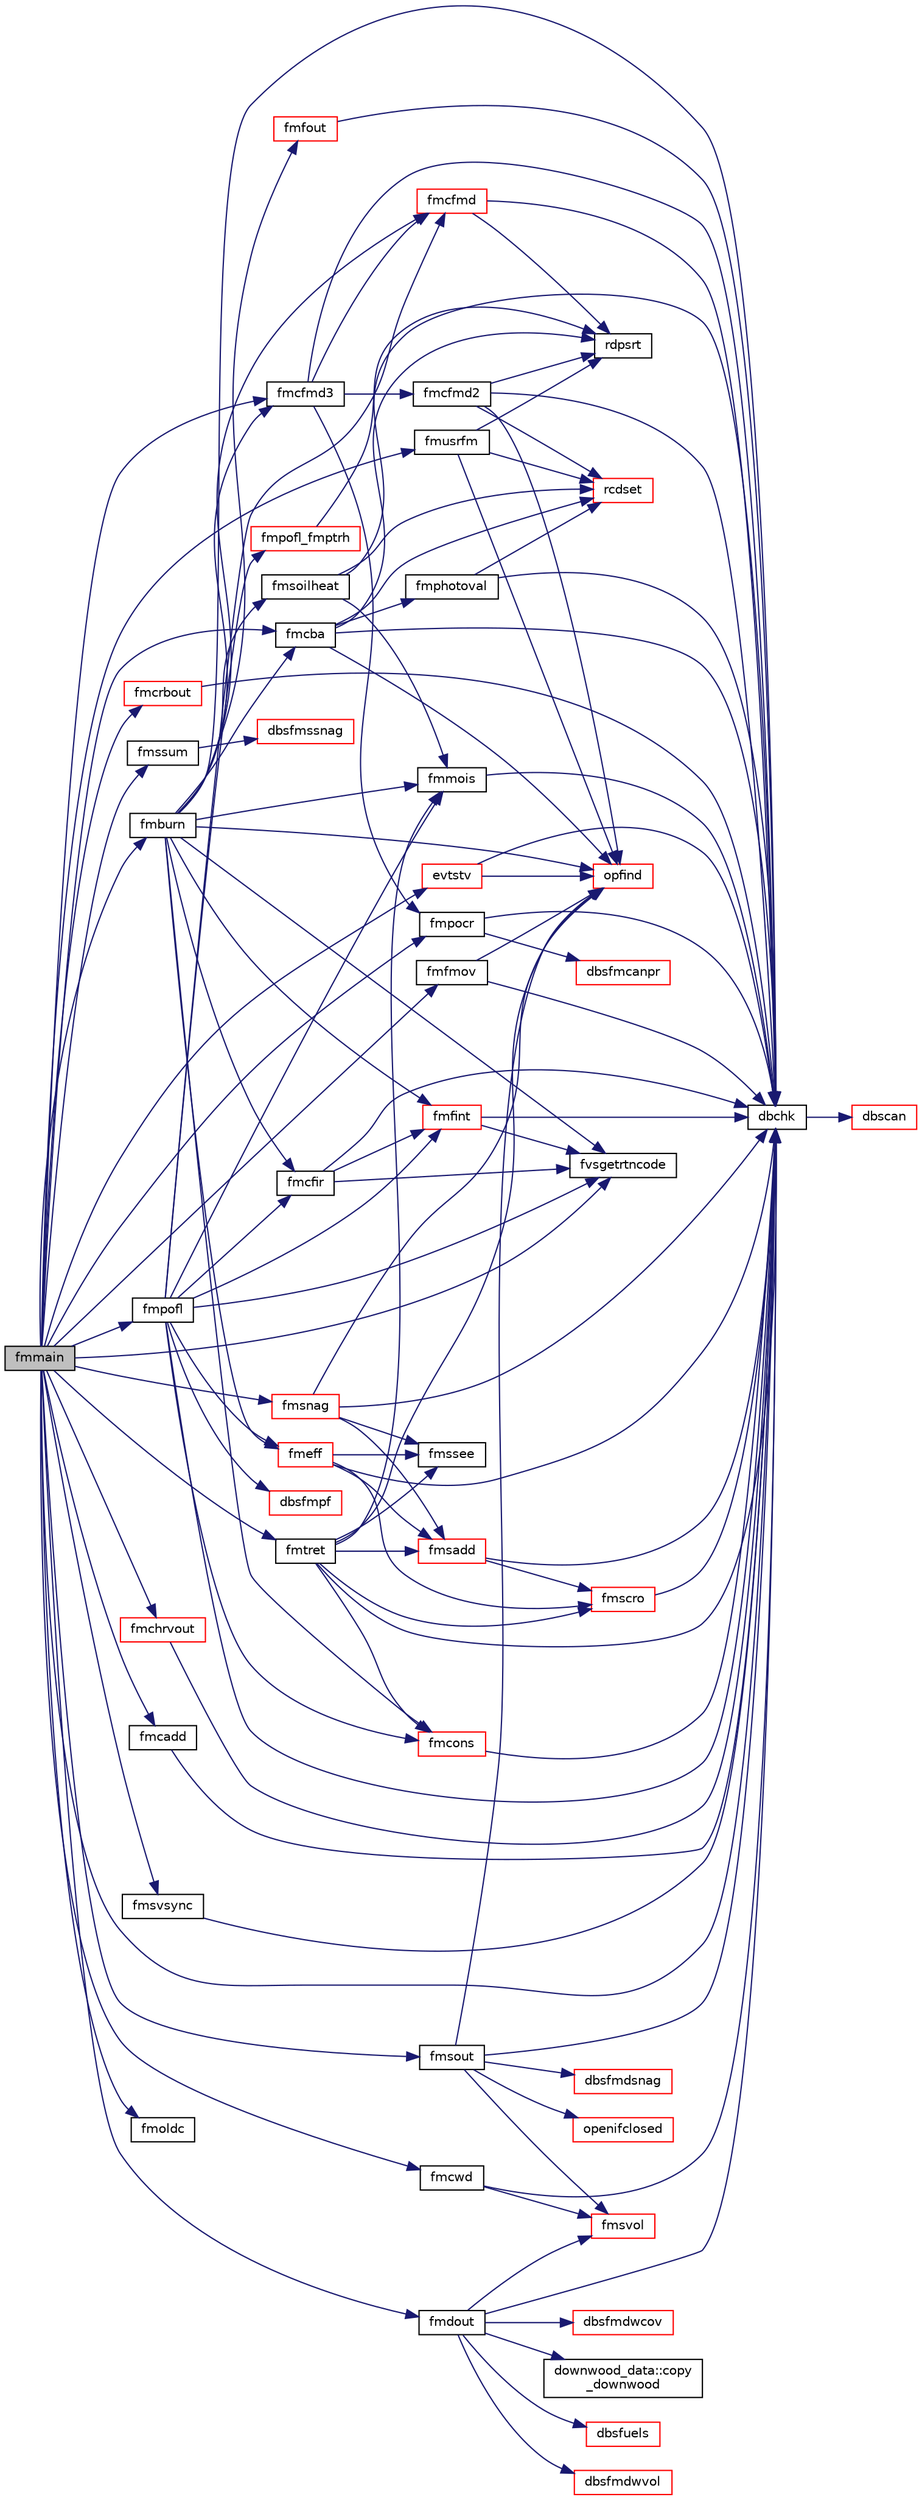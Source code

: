 digraph "fmmain"
{
  edge [fontname="Helvetica",fontsize="10",labelfontname="Helvetica",labelfontsize="10"];
  node [fontname="Helvetica",fontsize="10",shape=record];
  rankdir="LR";
  Node1 [label="fmmain",height=0.2,width=0.4,color="black", fillcolor="grey75", style="filled", fontcolor="black"];
  Node1 -> Node2 [color="midnightblue",fontsize="10",style="solid",fontname="Helvetica"];
  Node2 [label="dbchk",height=0.2,width=0.4,color="black", fillcolor="white", style="filled",URL="$dbchk_8f.html#a50e82b8d87ebaeb63d8e1abab05bc20b"];
  Node2 -> Node3 [color="midnightblue",fontsize="10",style="solid",fontname="Helvetica"];
  Node3 [label="dbscan",height=0.2,width=0.4,color="red", fillcolor="white", style="filled",URL="$dbscan_8f.html#a18f1eb65a1dbf6141e44b1ac4a10757e"];
  Node1 -> Node4 [color="midnightblue",fontsize="10",style="solid",fontname="Helvetica"];
  Node4 [label="fmcba",height=0.2,width=0.4,color="black", fillcolor="white", style="filled",URL="$fmcba_8f.html#a55eeed9d4c7dea04a8a08fb63fca5f31"];
  Node4 -> Node2 [color="midnightblue",fontsize="10",style="solid",fontname="Helvetica"];
  Node4 -> Node5 [color="midnightblue",fontsize="10",style="solid",fontname="Helvetica"];
  Node5 [label="rdpsrt",height=0.2,width=0.4,color="black", fillcolor="white", style="filled",URL="$rdpsrt_8f.html#a0f0c79b72af19ed56f74ee89ecae6877"];
  Node4 -> Node6 [color="midnightblue",fontsize="10",style="solid",fontname="Helvetica"];
  Node6 [label="rcdset",height=0.2,width=0.4,color="red", fillcolor="white", style="filled",URL="$rcdset_8f.html#a1dba8a40ee085d920a3ebb27fcd34a59"];
  Node4 -> Node7 [color="midnightblue",fontsize="10",style="solid",fontname="Helvetica"];
  Node7 [label="opfind",height=0.2,width=0.4,color="red", fillcolor="white", style="filled",URL="$opfind_8f.html#a324ef558c0f597354b656e718563559e"];
  Node4 -> Node8 [color="midnightblue",fontsize="10",style="solid",fontname="Helvetica"];
  Node8 [label="fmphotoval",height=0.2,width=0.4,color="black", fillcolor="white", style="filled",URL="$fmphotoval_8f.html#a55aeaa4a7f1eba117932e26fcbe74bf0"];
  Node8 -> Node2 [color="midnightblue",fontsize="10",style="solid",fontname="Helvetica"];
  Node8 -> Node6 [color="midnightblue",fontsize="10",style="solid",fontname="Helvetica"];
  Node1 -> Node9 [color="midnightblue",fontsize="10",style="solid",fontname="Helvetica"];
  Node9 [label="fmtret",height=0.2,width=0.4,color="black", fillcolor="white", style="filled",URL="$fmtret_8f.html#a437edfc5197bf3427c5ae62f9f2ae61e"];
  Node9 -> Node2 [color="midnightblue",fontsize="10",style="solid",fontname="Helvetica"];
  Node9 -> Node7 [color="midnightblue",fontsize="10",style="solid",fontname="Helvetica"];
  Node9 -> Node10 [color="midnightblue",fontsize="10",style="solid",fontname="Helvetica"];
  Node10 [label="fmmois",height=0.2,width=0.4,color="black", fillcolor="white", style="filled",URL="$fmmois_8f.html#a70a15415872684b71cac8ce0ae6ae125"];
  Node10 -> Node2 [color="midnightblue",fontsize="10",style="solid",fontname="Helvetica"];
  Node9 -> Node11 [color="midnightblue",fontsize="10",style="solid",fontname="Helvetica"];
  Node11 [label="fmcons",height=0.2,width=0.4,color="red", fillcolor="white", style="filled",URL="$fmcons_8f.html#a2c925b5af3f61f3b1732d10b64630c32"];
  Node11 -> Node2 [color="midnightblue",fontsize="10",style="solid",fontname="Helvetica"];
  Node9 -> Node12 [color="midnightblue",fontsize="10",style="solid",fontname="Helvetica"];
  Node12 [label="fmssee",height=0.2,width=0.4,color="black", fillcolor="white", style="filled",URL="$fmssee_8f.html#ab0b3b363097a6c4fa4b6ad46333d37b0"];
  Node9 -> Node13 [color="midnightblue",fontsize="10",style="solid",fontname="Helvetica"];
  Node13 [label="fmscro",height=0.2,width=0.4,color="red", fillcolor="white", style="filled",URL="$fmscro_8f.html#ae84b5894749bdd8bdf55e3d18265708a"];
  Node13 -> Node2 [color="midnightblue",fontsize="10",style="solid",fontname="Helvetica"];
  Node9 -> Node14 [color="midnightblue",fontsize="10",style="solid",fontname="Helvetica"];
  Node14 [label="fmsadd",height=0.2,width=0.4,color="red", fillcolor="white", style="filled",URL="$fmsadd_8f.html#a37af25b320195128a545b249dda1a0ae"];
  Node14 -> Node2 [color="midnightblue",fontsize="10",style="solid",fontname="Helvetica"];
  Node14 -> Node13 [color="midnightblue",fontsize="10",style="solid",fontname="Helvetica"];
  Node1 -> Node15 [color="midnightblue",fontsize="10",style="solid",fontname="Helvetica"];
  Node15 [label="fmfmov",height=0.2,width=0.4,color="black", fillcolor="white", style="filled",URL="$fmtret_8f.html#a1cdad12a9d38579793be23613514b9fe"];
  Node15 -> Node2 [color="midnightblue",fontsize="10",style="solid",fontname="Helvetica"];
  Node15 -> Node7 [color="midnightblue",fontsize="10",style="solid",fontname="Helvetica"];
  Node1 -> Node16 [color="midnightblue",fontsize="10",style="solid",fontname="Helvetica"];
  Node16 [label="fmusrfm",height=0.2,width=0.4,color="black", fillcolor="white", style="filled",URL="$fmusrfm_8f.html#a28d6131f3e300ce30fcae89c9912c965"];
  Node16 -> Node7 [color="midnightblue",fontsize="10",style="solid",fontname="Helvetica"];
  Node16 -> Node5 [color="midnightblue",fontsize="10",style="solid",fontname="Helvetica"];
  Node16 -> Node6 [color="midnightblue",fontsize="10",style="solid",fontname="Helvetica"];
  Node1 -> Node17 [color="midnightblue",fontsize="10",style="solid",fontname="Helvetica"];
  Node17 [label="fmburn",height=0.2,width=0.4,color="black", fillcolor="white", style="filled",URL="$fmburn_8f.html#a0ae17b93ad36b819a1046bb3d8ac1e8d"];
  Node17 -> Node2 [color="midnightblue",fontsize="10",style="solid",fontname="Helvetica"];
  Node17 -> Node7 [color="midnightblue",fontsize="10",style="solid",fontname="Helvetica"];
  Node17 -> Node18 [color="midnightblue",fontsize="10",style="solid",fontname="Helvetica"];
  Node18 [label="fmfout",height=0.2,width=0.4,color="red", fillcolor="white", style="filled",URL="$fmfout_8f.html#aa194a6b656a0ef1b92f3f4f7d68b776a"];
  Node18 -> Node2 [color="midnightblue",fontsize="10",style="solid",fontname="Helvetica"];
  Node17 -> Node19 [color="midnightblue",fontsize="10",style="solid",fontname="Helvetica"];
  Node19 [label="fmcfmd3",height=0.2,width=0.4,color="black", fillcolor="white", style="filled",URL="$fmcfmd2_8f.html#a34ccf68ab7bf7eb21d8d8f5c87cfa95e"];
  Node19 -> Node2 [color="midnightblue",fontsize="10",style="solid",fontname="Helvetica"];
  Node19 -> Node20 [color="midnightblue",fontsize="10",style="solid",fontname="Helvetica"];
  Node20 [label="fmpocr",height=0.2,width=0.4,color="black", fillcolor="white", style="filled",URL="$fmpocr_8f.html#a3fdecf829db3ffe9c4ea6c95e450d1f2"];
  Node20 -> Node2 [color="midnightblue",fontsize="10",style="solid",fontname="Helvetica"];
  Node20 -> Node21 [color="midnightblue",fontsize="10",style="solid",fontname="Helvetica"];
  Node21 [label="dbsfmcanpr",height=0.2,width=0.4,color="red", fillcolor="white", style="filled",URL="$dbsfmcanpr_8f.html#aec1fdbeb0b90e6a2a2416e2a3316d937"];
  Node19 -> Node22 [color="midnightblue",fontsize="10",style="solid",fontname="Helvetica"];
  Node22 [label="fmcfmd",height=0.2,width=0.4,color="red", fillcolor="white", style="filled",URL="$fmcfmd_8f.html#ac4c66223d8d94d2b16230f8fd2df4cc7"];
  Node22 -> Node2 [color="midnightblue",fontsize="10",style="solid",fontname="Helvetica"];
  Node22 -> Node5 [color="midnightblue",fontsize="10",style="solid",fontname="Helvetica"];
  Node19 -> Node23 [color="midnightblue",fontsize="10",style="solid",fontname="Helvetica"];
  Node23 [label="fmcfmd2",height=0.2,width=0.4,color="black", fillcolor="white", style="filled",URL="$fmcfmd2_8f.html#acc64ac4398e1ef22708b8b39b75b4646"];
  Node23 -> Node2 [color="midnightblue",fontsize="10",style="solid",fontname="Helvetica"];
  Node23 -> Node7 [color="midnightblue",fontsize="10",style="solid",fontname="Helvetica"];
  Node23 -> Node5 [color="midnightblue",fontsize="10",style="solid",fontname="Helvetica"];
  Node23 -> Node6 [color="midnightblue",fontsize="10",style="solid",fontname="Helvetica"];
  Node17 -> Node10 [color="midnightblue",fontsize="10",style="solid",fontname="Helvetica"];
  Node17 -> Node22 [color="midnightblue",fontsize="10",style="solid",fontname="Helvetica"];
  Node17 -> Node24 [color="midnightblue",fontsize="10",style="solid",fontname="Helvetica"];
  Node24 [label="fmfint",height=0.2,width=0.4,color="red", fillcolor="white", style="filled",URL="$fmfint_8f.html#a1bab82218c888feb18a43293e9225038"];
  Node24 -> Node2 [color="midnightblue",fontsize="10",style="solid",fontname="Helvetica"];
  Node24 -> Node25 [color="midnightblue",fontsize="10",style="solid",fontname="Helvetica"];
  Node25 [label="fvsgetrtncode",height=0.2,width=0.4,color="black", fillcolor="white", style="filled",URL="$cmdline_8f.html#a0772cb6ab1daa15981fb8fcb46971c27"];
  Node17 -> Node25 [color="midnightblue",fontsize="10",style="solid",fontname="Helvetica"];
  Node17 -> Node26 [color="midnightblue",fontsize="10",style="solid",fontname="Helvetica"];
  Node26 [label="fmcfir",height=0.2,width=0.4,color="black", fillcolor="white", style="filled",URL="$fmcfir_8f.html#af33373407c7cf85c3feee32908cf836e"];
  Node26 -> Node2 [color="midnightblue",fontsize="10",style="solid",fontname="Helvetica"];
  Node26 -> Node24 [color="midnightblue",fontsize="10",style="solid",fontname="Helvetica"];
  Node26 -> Node25 [color="midnightblue",fontsize="10",style="solid",fontname="Helvetica"];
  Node17 -> Node4 [color="midnightblue",fontsize="10",style="solid",fontname="Helvetica"];
  Node17 -> Node27 [color="midnightblue",fontsize="10",style="solid",fontname="Helvetica"];
  Node27 [label="fmsoilheat",height=0.2,width=0.4,color="black", fillcolor="white", style="filled",URL="$fmsoilheat_8f.html#ad84e955966e8442bf5b21bcc93a4c3ac"];
  Node27 -> Node2 [color="midnightblue",fontsize="10",style="solid",fontname="Helvetica"];
  Node27 -> Node10 [color="midnightblue",fontsize="10",style="solid",fontname="Helvetica"];
  Node27 -> Node6 [color="midnightblue",fontsize="10",style="solid",fontname="Helvetica"];
  Node17 -> Node28 [color="midnightblue",fontsize="10",style="solid",fontname="Helvetica"];
  Node28 [label="fmeff",height=0.2,width=0.4,color="red", fillcolor="white", style="filled",URL="$fmeff_8f.html#a028598b1fd7c05cc12ce035b1497a613"];
  Node28 -> Node2 [color="midnightblue",fontsize="10",style="solid",fontname="Helvetica"];
  Node28 -> Node13 [color="midnightblue",fontsize="10",style="solid",fontname="Helvetica"];
  Node28 -> Node12 [color="midnightblue",fontsize="10",style="solid",fontname="Helvetica"];
  Node28 -> Node14 [color="midnightblue",fontsize="10",style="solid",fontname="Helvetica"];
  Node17 -> Node11 [color="midnightblue",fontsize="10",style="solid",fontname="Helvetica"];
  Node1 -> Node29 [color="midnightblue",fontsize="10",style="solid",fontname="Helvetica"];
  Node29 [label="fmsout",height=0.2,width=0.4,color="black", fillcolor="white", style="filled",URL="$fmsout_8f.html#af40a1137dcb73d551b66a1cad7b6083f"];
  Node29 -> Node2 [color="midnightblue",fontsize="10",style="solid",fontname="Helvetica"];
  Node29 -> Node7 [color="midnightblue",fontsize="10",style="solid",fontname="Helvetica"];
  Node29 -> Node30 [color="midnightblue",fontsize="10",style="solid",fontname="Helvetica"];
  Node30 [label="fmsvol",height=0.2,width=0.4,color="red", fillcolor="white", style="filled",URL="$fmsvol_8f.html#a06bde439f073767d2f2a03fd789a17d6"];
  Node29 -> Node31 [color="midnightblue",fontsize="10",style="solid",fontname="Helvetica"];
  Node31 [label="dbsfmdsnag",height=0.2,width=0.4,color="red", fillcolor="white", style="filled",URL="$dbsfmdsnag_8f.html#aa56bf23f4475d4a838c0084b36539dd3"];
  Node29 -> Node32 [color="midnightblue",fontsize="10",style="solid",fontname="Helvetica"];
  Node32 [label="openifclosed",height=0.2,width=0.4,color="red", fillcolor="white", style="filled",URL="$filopn_8f.html#a758c87adf0ead0b27cd6710aca94592b"];
  Node1 -> Node33 [color="midnightblue",fontsize="10",style="solid",fontname="Helvetica"];
  Node33 [label="fmssum",height=0.2,width=0.4,color="black", fillcolor="white", style="filled",URL="$fmssum_8f.html#a176ce9360ba9013c49ade96048b30d6d"];
  Node33 -> Node34 [color="midnightblue",fontsize="10",style="solid",fontname="Helvetica"];
  Node34 [label="dbsfmssnag",height=0.2,width=0.4,color="red", fillcolor="white", style="filled",URL="$dbsfmssnag_8f.html#a18c65fa45c7434812ef3d1afde84f45f"];
  Node1 -> Node20 [color="midnightblue",fontsize="10",style="solid",fontname="Helvetica"];
  Node1 -> Node19 [color="midnightblue",fontsize="10",style="solid",fontname="Helvetica"];
  Node1 -> Node35 [color="midnightblue",fontsize="10",style="solid",fontname="Helvetica"];
  Node35 [label="fmpofl",height=0.2,width=0.4,color="black", fillcolor="white", style="filled",URL="$fmpofl_8f.html#a56977d8102d6ad8b64c8c8367921470c"];
  Node35 -> Node2 [color="midnightblue",fontsize="10",style="solid",fontname="Helvetica"];
  Node35 -> Node10 [color="midnightblue",fontsize="10",style="solid",fontname="Helvetica"];
  Node35 -> Node22 [color="midnightblue",fontsize="10",style="solid",fontname="Helvetica"];
  Node35 -> Node24 [color="midnightblue",fontsize="10",style="solid",fontname="Helvetica"];
  Node35 -> Node25 [color="midnightblue",fontsize="10",style="solid",fontname="Helvetica"];
  Node35 -> Node26 [color="midnightblue",fontsize="10",style="solid",fontname="Helvetica"];
  Node35 -> Node28 [color="midnightblue",fontsize="10",style="solid",fontname="Helvetica"];
  Node35 -> Node11 [color="midnightblue",fontsize="10",style="solid",fontname="Helvetica"];
  Node35 -> Node36 [color="midnightblue",fontsize="10",style="solid",fontname="Helvetica"];
  Node36 [label="fmpofl_fmptrh",height=0.2,width=0.4,color="red", fillcolor="white", style="filled",URL="$fmpofl_8f.html#a070d7ab52f14fde743e03225ce3d25f3"];
  Node36 -> Node5 [color="midnightblue",fontsize="10",style="solid",fontname="Helvetica"];
  Node35 -> Node37 [color="midnightblue",fontsize="10",style="solid",fontname="Helvetica"];
  Node37 [label="dbsfmpf",height=0.2,width=0.4,color="red", fillcolor="white", style="filled",URL="$dbsfmpf_8f.html#a102fa1555e53d115a65664d1809995c2"];
  Node1 -> Node25 [color="midnightblue",fontsize="10",style="solid",fontname="Helvetica"];
  Node1 -> Node38 [color="midnightblue",fontsize="10",style="solid",fontname="Helvetica"];
  Node38 [label="fmdout",height=0.2,width=0.4,color="black", fillcolor="white", style="filled",URL="$fmdout_8f90.html#af30adec9a4ba488ea049f5e7e87fa9db"];
  Node38 -> Node39 [color="midnightblue",fontsize="10",style="solid",fontname="Helvetica"];
  Node39 [label="downwood_data::copy\l_downwood",height=0.2,width=0.4,color="black", fillcolor="white", style="filled",URL="$namespacedownwood__data.html#aebfff5360dc765e281f5c01045ebd469"];
  Node38 -> Node2 [color="midnightblue",fontsize="10",style="solid",fontname="Helvetica"];
  Node38 -> Node30 [color="midnightblue",fontsize="10",style="solid",fontname="Helvetica"];
  Node38 -> Node40 [color="midnightblue",fontsize="10",style="solid",fontname="Helvetica"];
  Node40 [label="dbsfuels",height=0.2,width=0.4,color="red", fillcolor="white", style="filled",URL="$dbsfuels_8f.html#aac70370ec5e0754ae4b9db1a3d0a174e"];
  Node38 -> Node41 [color="midnightblue",fontsize="10",style="solid",fontname="Helvetica"];
  Node41 [label="dbsfmdwvol",height=0.2,width=0.4,color="red", fillcolor="white", style="filled",URL="$dbsfmdwvol_8f.html#aa7a6d2436e2a821e2ae02d0dfa9c219b"];
  Node38 -> Node42 [color="midnightblue",fontsize="10",style="solid",fontname="Helvetica"];
  Node42 [label="dbsfmdwcov",height=0.2,width=0.4,color="red", fillcolor="white", style="filled",URL="$dbsfmdwcov_8f.html#a1e0b751eba8d1b03b3cd815c5d935adb"];
  Node1 -> Node43 [color="midnightblue",fontsize="10",style="solid",fontname="Helvetica"];
  Node43 [label="fmcrbout",height=0.2,width=0.4,color="red", fillcolor="white", style="filled",URL="$fmcrbout_8f90.html#a622ed1fdd3acf8a4d0a386812e911bbc"];
  Node43 -> Node2 [color="midnightblue",fontsize="10",style="solid",fontname="Helvetica"];
  Node1 -> Node44 [color="midnightblue",fontsize="10",style="solid",fontname="Helvetica"];
  Node44 [label="fmchrvout",height=0.2,width=0.4,color="red", fillcolor="white", style="filled",URL="$fmchrvout_8f90.html#a763642ebf5542f630e53a1041f363289"];
  Node44 -> Node2 [color="midnightblue",fontsize="10",style="solid",fontname="Helvetica"];
  Node1 -> Node45 [color="midnightblue",fontsize="10",style="solid",fontname="Helvetica"];
  Node45 [label="evtstv",height=0.2,width=0.4,color="red", fillcolor="white", style="filled",URL="$evtstv_8f.html#a3fd30ce7af0aa15ef35a628a474970cf"];
  Node45 -> Node2 [color="midnightblue",fontsize="10",style="solid",fontname="Helvetica"];
  Node45 -> Node7 [color="midnightblue",fontsize="10",style="solid",fontname="Helvetica"];
  Node1 -> Node46 [color="midnightblue",fontsize="10",style="solid",fontname="Helvetica"];
  Node46 [label="fmsnag",height=0.2,width=0.4,color="red", fillcolor="white", style="filled",URL="$fmsnag_8f.html#a37d0caf0b407e8291662e88eae16aed2"];
  Node46 -> Node2 [color="midnightblue",fontsize="10",style="solid",fontname="Helvetica"];
  Node46 -> Node7 [color="midnightblue",fontsize="10",style="solid",fontname="Helvetica"];
  Node46 -> Node12 [color="midnightblue",fontsize="10",style="solid",fontname="Helvetica"];
  Node46 -> Node14 [color="midnightblue",fontsize="10",style="solid",fontname="Helvetica"];
  Node1 -> Node47 [color="midnightblue",fontsize="10",style="solid",fontname="Helvetica"];
  Node47 [label="fmcwd",height=0.2,width=0.4,color="black", fillcolor="white", style="filled",URL="$fmcwd_8f.html#ad9303cbf36ec788ae7c0e9aa49f3dd66"];
  Node47 -> Node2 [color="midnightblue",fontsize="10",style="solid",fontname="Helvetica"];
  Node47 -> Node30 [color="midnightblue",fontsize="10",style="solid",fontname="Helvetica"];
  Node1 -> Node48 [color="midnightblue",fontsize="10",style="solid",fontname="Helvetica"];
  Node48 [label="fmcadd",height=0.2,width=0.4,color="black", fillcolor="white", style="filled",URL="$fmcadd_8f.html#a132be5d8c034760eb07cdf920c2b4ba1"];
  Node48 -> Node2 [color="midnightblue",fontsize="10",style="solid",fontname="Helvetica"];
  Node1 -> Node49 [color="midnightblue",fontsize="10",style="solid",fontname="Helvetica"];
  Node49 [label="fmoldc",height=0.2,width=0.4,color="black", fillcolor="white", style="filled",URL="$fmoldc_8f.html#a04452b8d8922467ae65f541e2f90cc77"];
  Node1 -> Node50 [color="midnightblue",fontsize="10",style="solid",fontname="Helvetica"];
  Node50 [label="fmsvsync",height=0.2,width=0.4,color="black", fillcolor="white", style="filled",URL="$fmsvsync_8f.html#a70fab8cb4abb09126f9edeb0e78a61c3"];
  Node50 -> Node2 [color="midnightblue",fontsize="10",style="solid",fontname="Helvetica"];
}
